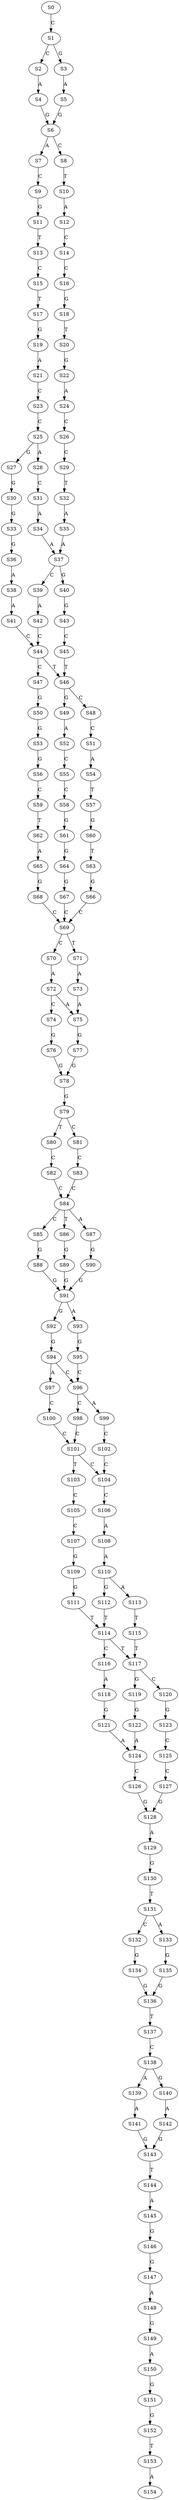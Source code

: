 strict digraph  {
	S0 -> S1 [ label = C ];
	S1 -> S2 [ label = C ];
	S1 -> S3 [ label = G ];
	S2 -> S4 [ label = A ];
	S3 -> S5 [ label = A ];
	S4 -> S6 [ label = G ];
	S5 -> S6 [ label = G ];
	S6 -> S7 [ label = A ];
	S6 -> S8 [ label = C ];
	S7 -> S9 [ label = C ];
	S8 -> S10 [ label = T ];
	S9 -> S11 [ label = G ];
	S10 -> S12 [ label = A ];
	S11 -> S13 [ label = T ];
	S12 -> S14 [ label = C ];
	S13 -> S15 [ label = C ];
	S14 -> S16 [ label = C ];
	S15 -> S17 [ label = T ];
	S16 -> S18 [ label = G ];
	S17 -> S19 [ label = G ];
	S18 -> S20 [ label = T ];
	S19 -> S21 [ label = A ];
	S20 -> S22 [ label = G ];
	S21 -> S23 [ label = C ];
	S22 -> S24 [ label = A ];
	S23 -> S25 [ label = C ];
	S24 -> S26 [ label = C ];
	S25 -> S27 [ label = G ];
	S25 -> S28 [ label = A ];
	S26 -> S29 [ label = C ];
	S27 -> S30 [ label = G ];
	S28 -> S31 [ label = C ];
	S29 -> S32 [ label = T ];
	S30 -> S33 [ label = G ];
	S31 -> S34 [ label = A ];
	S32 -> S35 [ label = A ];
	S33 -> S36 [ label = G ];
	S34 -> S37 [ label = A ];
	S35 -> S37 [ label = A ];
	S36 -> S38 [ label = A ];
	S37 -> S39 [ label = C ];
	S37 -> S40 [ label = G ];
	S38 -> S41 [ label = A ];
	S39 -> S42 [ label = A ];
	S40 -> S43 [ label = G ];
	S41 -> S44 [ label = C ];
	S42 -> S44 [ label = C ];
	S43 -> S45 [ label = C ];
	S44 -> S46 [ label = T ];
	S44 -> S47 [ label = C ];
	S45 -> S46 [ label = T ];
	S46 -> S48 [ label = C ];
	S46 -> S49 [ label = G ];
	S47 -> S50 [ label = G ];
	S48 -> S51 [ label = C ];
	S49 -> S52 [ label = A ];
	S50 -> S53 [ label = G ];
	S51 -> S54 [ label = A ];
	S52 -> S55 [ label = C ];
	S53 -> S56 [ label = G ];
	S54 -> S57 [ label = T ];
	S55 -> S58 [ label = C ];
	S56 -> S59 [ label = C ];
	S57 -> S60 [ label = G ];
	S58 -> S61 [ label = G ];
	S59 -> S62 [ label = T ];
	S60 -> S63 [ label = T ];
	S61 -> S64 [ label = G ];
	S62 -> S65 [ label = A ];
	S63 -> S66 [ label = G ];
	S64 -> S67 [ label = G ];
	S65 -> S68 [ label = G ];
	S66 -> S69 [ label = C ];
	S67 -> S69 [ label = C ];
	S68 -> S69 [ label = C ];
	S69 -> S70 [ label = C ];
	S69 -> S71 [ label = T ];
	S70 -> S72 [ label = A ];
	S71 -> S73 [ label = A ];
	S72 -> S74 [ label = C ];
	S72 -> S75 [ label = A ];
	S73 -> S75 [ label = A ];
	S74 -> S76 [ label = G ];
	S75 -> S77 [ label = G ];
	S76 -> S78 [ label = G ];
	S77 -> S78 [ label = G ];
	S78 -> S79 [ label = G ];
	S79 -> S80 [ label = T ];
	S79 -> S81 [ label = C ];
	S80 -> S82 [ label = C ];
	S81 -> S83 [ label = C ];
	S82 -> S84 [ label = C ];
	S83 -> S84 [ label = C ];
	S84 -> S85 [ label = C ];
	S84 -> S86 [ label = T ];
	S84 -> S87 [ label = A ];
	S85 -> S88 [ label = G ];
	S86 -> S89 [ label = G ];
	S87 -> S90 [ label = G ];
	S88 -> S91 [ label = G ];
	S89 -> S91 [ label = G ];
	S90 -> S91 [ label = G ];
	S91 -> S92 [ label = G ];
	S91 -> S93 [ label = A ];
	S92 -> S94 [ label = G ];
	S93 -> S95 [ label = G ];
	S94 -> S96 [ label = C ];
	S94 -> S97 [ label = A ];
	S95 -> S96 [ label = C ];
	S96 -> S98 [ label = C ];
	S96 -> S99 [ label = A ];
	S97 -> S100 [ label = C ];
	S98 -> S101 [ label = C ];
	S99 -> S102 [ label = C ];
	S100 -> S101 [ label = C ];
	S101 -> S103 [ label = T ];
	S101 -> S104 [ label = C ];
	S102 -> S104 [ label = C ];
	S103 -> S105 [ label = C ];
	S104 -> S106 [ label = C ];
	S105 -> S107 [ label = C ];
	S106 -> S108 [ label = A ];
	S107 -> S109 [ label = G ];
	S108 -> S110 [ label = A ];
	S109 -> S111 [ label = G ];
	S110 -> S112 [ label = G ];
	S110 -> S113 [ label = A ];
	S111 -> S114 [ label = T ];
	S112 -> S114 [ label = T ];
	S113 -> S115 [ label = T ];
	S114 -> S116 [ label = C ];
	S114 -> S117 [ label = T ];
	S115 -> S117 [ label = T ];
	S116 -> S118 [ label = A ];
	S117 -> S119 [ label = G ];
	S117 -> S120 [ label = C ];
	S118 -> S121 [ label = G ];
	S119 -> S122 [ label = G ];
	S120 -> S123 [ label = G ];
	S121 -> S124 [ label = A ];
	S122 -> S124 [ label = A ];
	S123 -> S125 [ label = C ];
	S124 -> S126 [ label = C ];
	S125 -> S127 [ label = C ];
	S126 -> S128 [ label = G ];
	S127 -> S128 [ label = G ];
	S128 -> S129 [ label = A ];
	S129 -> S130 [ label = G ];
	S130 -> S131 [ label = T ];
	S131 -> S132 [ label = C ];
	S131 -> S133 [ label = A ];
	S132 -> S134 [ label = G ];
	S133 -> S135 [ label = G ];
	S134 -> S136 [ label = G ];
	S135 -> S136 [ label = G ];
	S136 -> S137 [ label = T ];
	S137 -> S138 [ label = C ];
	S138 -> S139 [ label = A ];
	S138 -> S140 [ label = G ];
	S139 -> S141 [ label = A ];
	S140 -> S142 [ label = A ];
	S141 -> S143 [ label = G ];
	S142 -> S143 [ label = G ];
	S143 -> S144 [ label = T ];
	S144 -> S145 [ label = A ];
	S145 -> S146 [ label = G ];
	S146 -> S147 [ label = G ];
	S147 -> S148 [ label = A ];
	S148 -> S149 [ label = G ];
	S149 -> S150 [ label = A ];
	S150 -> S151 [ label = G ];
	S151 -> S152 [ label = G ];
	S152 -> S153 [ label = T ];
	S153 -> S154 [ label = A ];
}
